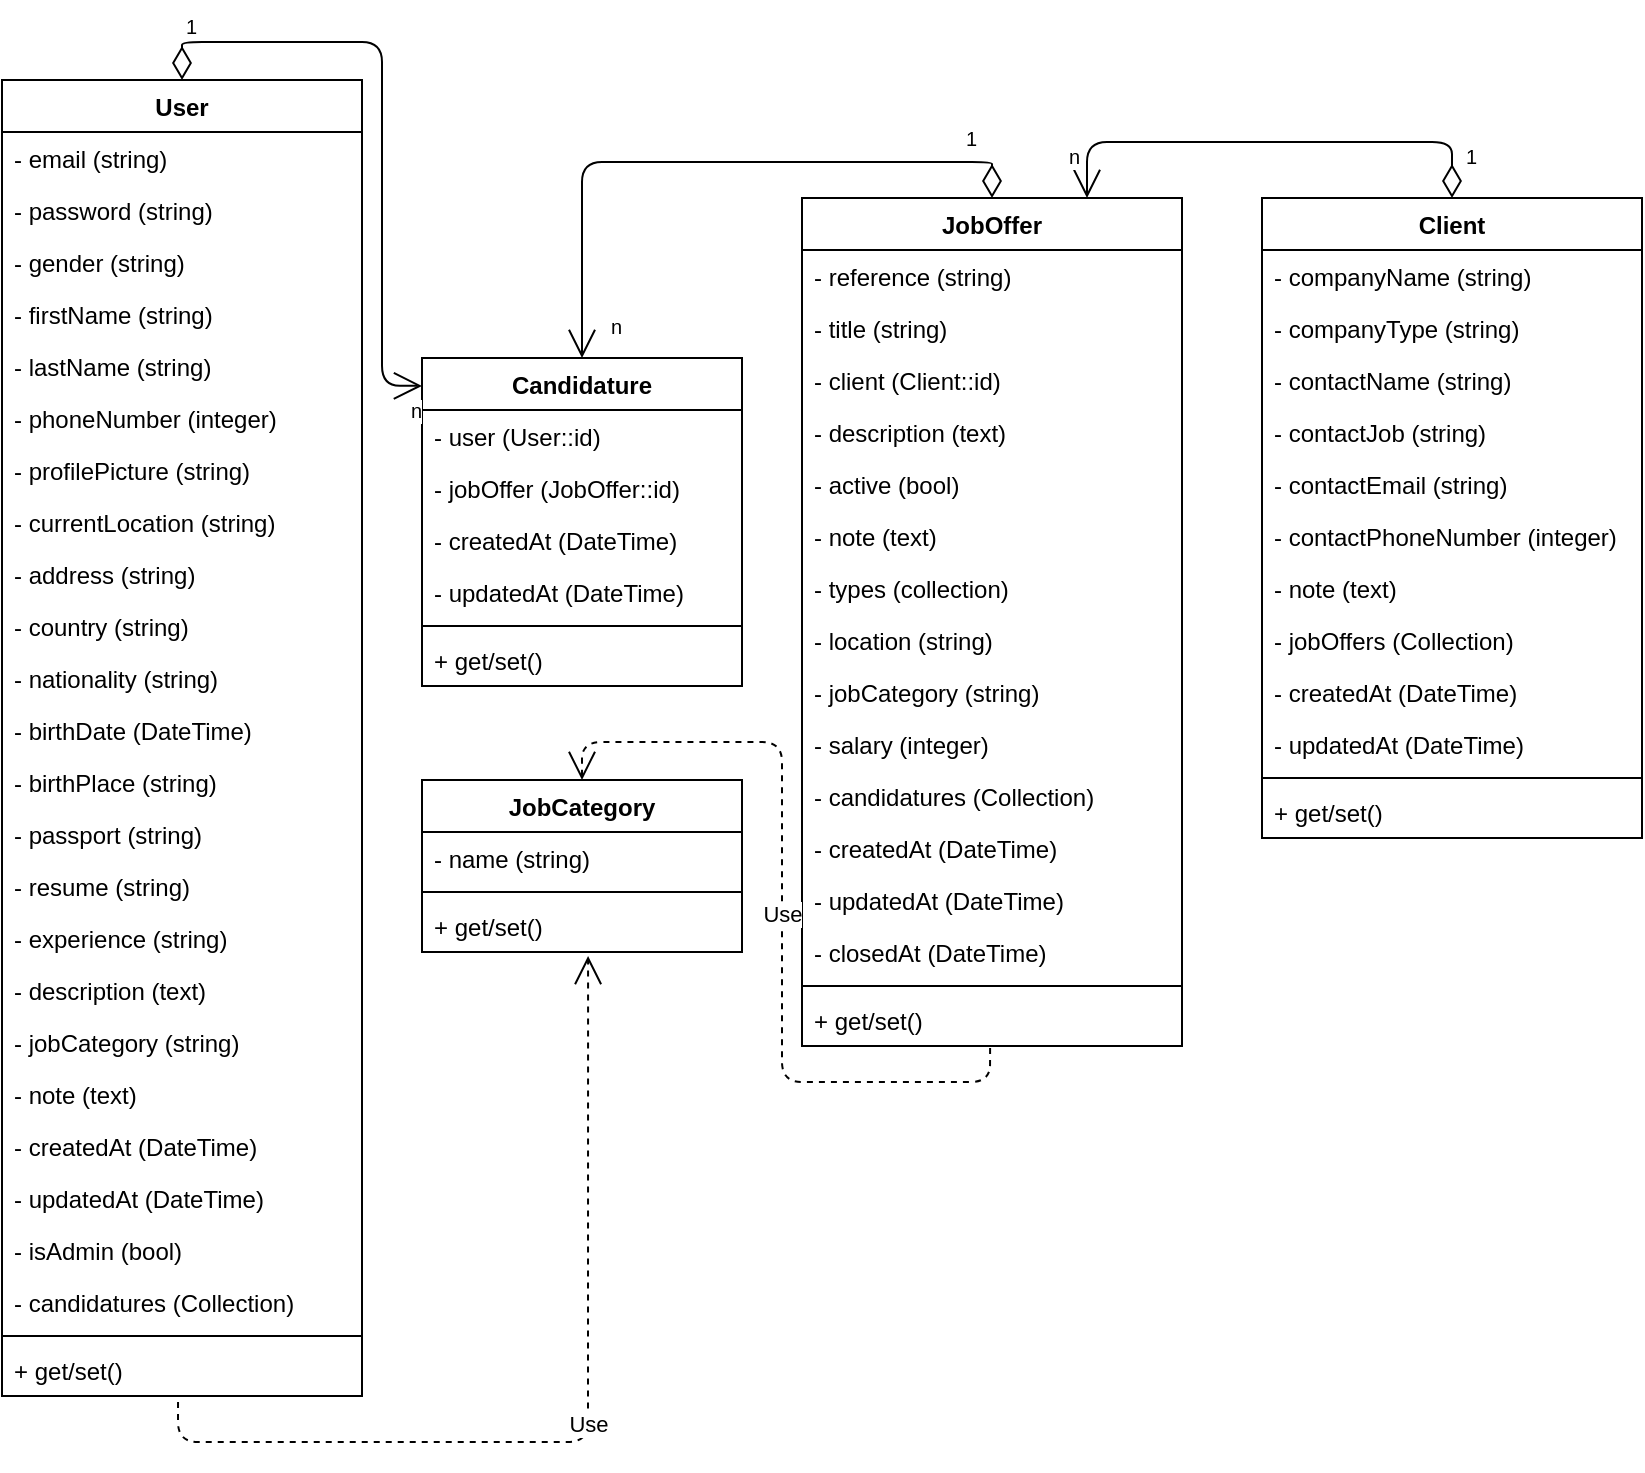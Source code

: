 <mxfile version="10.9.5" type="device"><diagram id="9dxcv7RfpclSwfVL8d2M" name="Page-1"><mxGraphModel dx="1022" dy="671" grid="1" gridSize="10" guides="1" tooltips="1" connect="1" arrows="1" fold="1" page="1" pageScale="1" pageWidth="827" pageHeight="1169" math="0" shadow="0"><root><mxCell id="0"/><mxCell id="1" parent="0"/><mxCell id="qLA8DFPiV6fUQt4znDYt-1" value="User" style="swimlane;fontStyle=1;align=center;verticalAlign=top;childLayout=stackLayout;horizontal=1;startSize=26;horizontalStack=0;resizeParent=1;resizeParentMax=0;resizeLast=0;collapsible=1;marginBottom=0;" parent="1" vertex="1"><mxGeometry y="39" width="180" height="658" as="geometry"/></mxCell><mxCell id="qLA8DFPiV6fUQt4znDYt-14" value="- email (string)&#10;" style="text;strokeColor=none;fillColor=none;align=left;verticalAlign=top;spacingLeft=4;spacingRight=4;overflow=hidden;rotatable=0;points=[[0,0.5],[1,0.5]];portConstraint=eastwest;" parent="qLA8DFPiV6fUQt4znDYt-1" vertex="1"><mxGeometry y="26" width="180" height="26" as="geometry"/></mxCell><mxCell id="qLA8DFPiV6fUQt4znDYt-15" value="- password (string)&#10;" style="text;strokeColor=none;fillColor=none;align=left;verticalAlign=top;spacingLeft=4;spacingRight=4;overflow=hidden;rotatable=0;points=[[0,0.5],[1,0.5]];portConstraint=eastwest;" parent="qLA8DFPiV6fUQt4znDYt-1" vertex="1"><mxGeometry y="52" width="180" height="26" as="geometry"/></mxCell><mxCell id="qLA8DFPiV6fUQt4znDYt-29" value="- gender (string)" style="text;strokeColor=none;fillColor=none;align=left;verticalAlign=top;spacingLeft=4;spacingRight=4;overflow=hidden;rotatable=0;points=[[0,0.5],[1,0.5]];portConstraint=eastwest;" parent="qLA8DFPiV6fUQt4znDYt-1" vertex="1"><mxGeometry y="78" width="180" height="26" as="geometry"/></mxCell><mxCell id="qLA8DFPiV6fUQt4znDYt-16" value="- firstName (string)&#10;" style="text;strokeColor=none;fillColor=none;align=left;verticalAlign=top;spacingLeft=4;spacingRight=4;overflow=hidden;rotatable=0;points=[[0,0.5],[1,0.5]];portConstraint=eastwest;" parent="qLA8DFPiV6fUQt4znDYt-1" vertex="1"><mxGeometry y="104" width="180" height="26" as="geometry"/></mxCell><mxCell id="qLA8DFPiV6fUQt4znDYt-17" value="- lastName (string)&#10;" style="text;strokeColor=none;fillColor=none;align=left;verticalAlign=top;spacingLeft=4;spacingRight=4;overflow=hidden;rotatable=0;points=[[0,0.5],[1,0.5]];portConstraint=eastwest;" parent="qLA8DFPiV6fUQt4znDYt-1" vertex="1"><mxGeometry y="130" width="180" height="26" as="geometry"/></mxCell><mxCell id="qLA8DFPiV6fUQt4znDYt-92" value="- phoneNumber (integer)&#10;" style="text;strokeColor=none;fillColor=none;align=left;verticalAlign=top;spacingLeft=4;spacingRight=4;overflow=hidden;rotatable=0;points=[[0,0.5],[1,0.5]];portConstraint=eastwest;" parent="qLA8DFPiV6fUQt4znDYt-1" vertex="1"><mxGeometry y="156" width="180" height="26" as="geometry"/></mxCell><mxCell id="qLA8DFPiV6fUQt4znDYt-31" value="- profilePicture (string)&#10;" style="text;strokeColor=none;fillColor=none;align=left;verticalAlign=top;spacingLeft=4;spacingRight=4;overflow=hidden;rotatable=0;points=[[0,0.5],[1,0.5]];portConstraint=eastwest;" parent="qLA8DFPiV6fUQt4znDYt-1" vertex="1"><mxGeometry y="182" width="180" height="26" as="geometry"/></mxCell><mxCell id="qLA8DFPiV6fUQt4znDYt-30" value="- currentLocation (string)&#10;" style="text;strokeColor=none;fillColor=none;align=left;verticalAlign=top;spacingLeft=4;spacingRight=4;overflow=hidden;rotatable=0;points=[[0,0.5],[1,0.5]];portConstraint=eastwest;" parent="qLA8DFPiV6fUQt4znDYt-1" vertex="1"><mxGeometry y="208" width="180" height="26" as="geometry"/></mxCell><mxCell id="qLA8DFPiV6fUQt4znDYt-19" value="- address (string)&#10;" style="text;strokeColor=none;fillColor=none;align=left;verticalAlign=top;spacingLeft=4;spacingRight=4;overflow=hidden;rotatable=0;points=[[0,0.5],[1,0.5]];portConstraint=eastwest;" parent="qLA8DFPiV6fUQt4znDYt-1" vertex="1"><mxGeometry y="234" width="180" height="26" as="geometry"/></mxCell><mxCell id="qLA8DFPiV6fUQt4znDYt-20" value="- country (string)&#10;" style="text;strokeColor=none;fillColor=none;align=left;verticalAlign=top;spacingLeft=4;spacingRight=4;overflow=hidden;rotatable=0;points=[[0,0.5],[1,0.5]];portConstraint=eastwest;" parent="qLA8DFPiV6fUQt4znDYt-1" vertex="1"><mxGeometry y="260" width="180" height="26" as="geometry"/></mxCell><mxCell id="qLA8DFPiV6fUQt4znDYt-21" value="- nationality (string)&#10;" style="text;strokeColor=none;fillColor=none;align=left;verticalAlign=top;spacingLeft=4;spacingRight=4;overflow=hidden;rotatable=0;points=[[0,0.5],[1,0.5]];portConstraint=eastwest;" parent="qLA8DFPiV6fUQt4znDYt-1" vertex="1"><mxGeometry y="286" width="180" height="26" as="geometry"/></mxCell><mxCell id="qLA8DFPiV6fUQt4znDYt-22" value="- birthDate (DateTime)&#10;" style="text;strokeColor=none;fillColor=none;align=left;verticalAlign=top;spacingLeft=4;spacingRight=4;overflow=hidden;rotatable=0;points=[[0,0.5],[1,0.5]];portConstraint=eastwest;" parent="qLA8DFPiV6fUQt4znDYt-1" vertex="1"><mxGeometry y="312" width="180" height="26" as="geometry"/></mxCell><mxCell id="qLA8DFPiV6fUQt4znDYt-23" value="- birthPlace (string)" style="text;strokeColor=none;fillColor=none;align=left;verticalAlign=top;spacingLeft=4;spacingRight=4;overflow=hidden;rotatable=0;points=[[0,0.5],[1,0.5]];portConstraint=eastwest;" parent="qLA8DFPiV6fUQt4znDYt-1" vertex="1"><mxGeometry y="338" width="180" height="26" as="geometry"/></mxCell><mxCell id="qLA8DFPiV6fUQt4znDYt-24" value="- passport (string)&#10;" style="text;strokeColor=none;fillColor=none;align=left;verticalAlign=top;spacingLeft=4;spacingRight=4;overflow=hidden;rotatable=0;points=[[0,0.5],[1,0.5]];portConstraint=eastwest;" parent="qLA8DFPiV6fUQt4znDYt-1" vertex="1"><mxGeometry y="364" width="180" height="26" as="geometry"/></mxCell><mxCell id="qLA8DFPiV6fUQt4znDYt-25" value="- resume (string)&#10;" style="text;strokeColor=none;fillColor=none;align=left;verticalAlign=top;spacingLeft=4;spacingRight=4;overflow=hidden;rotatable=0;points=[[0,0.5],[1,0.5]];portConstraint=eastwest;" parent="qLA8DFPiV6fUQt4znDYt-1" vertex="1"><mxGeometry y="390" width="180" height="26" as="geometry"/></mxCell><mxCell id="qLA8DFPiV6fUQt4znDYt-27" value="- experience (string)&#10;" style="text;strokeColor=none;fillColor=none;align=left;verticalAlign=top;spacingLeft=4;spacingRight=4;overflow=hidden;rotatable=0;points=[[0,0.5],[1,0.5]];portConstraint=eastwest;" parent="qLA8DFPiV6fUQt4znDYt-1" vertex="1"><mxGeometry y="416" width="180" height="26" as="geometry"/></mxCell><mxCell id="qLA8DFPiV6fUQt4znDYt-32" value="- description (text)&#10;" style="text;strokeColor=none;fillColor=none;align=left;verticalAlign=top;spacingLeft=4;spacingRight=4;overflow=hidden;rotatable=0;points=[[0,0.5],[1,0.5]];portConstraint=eastwest;" parent="qLA8DFPiV6fUQt4znDYt-1" vertex="1"><mxGeometry y="442" width="180" height="26" as="geometry"/></mxCell><mxCell id="xvcCdcjX0DhTTmwb3D-M-3" value="- jobCategory (string)" style="text;strokeColor=none;fillColor=none;align=left;verticalAlign=top;spacingLeft=4;spacingRight=4;overflow=hidden;rotatable=0;points=[[0,0.5],[1,0.5]];portConstraint=eastwest;" vertex="1" parent="qLA8DFPiV6fUQt4znDYt-1"><mxGeometry y="468" width="180" height="26" as="geometry"/></mxCell><mxCell id="_L1sYvUOSLnPi9VuA3kJ-28" value="- note (text)&#10;" style="text;strokeColor=none;fillColor=none;align=left;verticalAlign=top;spacingLeft=4;spacingRight=4;overflow=hidden;rotatable=0;points=[[0,0.5],[1,0.5]];portConstraint=eastwest;" parent="qLA8DFPiV6fUQt4znDYt-1" vertex="1"><mxGeometry y="494" width="180" height="26" as="geometry"/></mxCell><mxCell id="qLA8DFPiV6fUQt4znDYt-39" value="- createdAt (DateTime)&#10;" style="text;strokeColor=none;fillColor=none;align=left;verticalAlign=top;spacingLeft=4;spacingRight=4;overflow=hidden;rotatable=0;points=[[0,0.5],[1,0.5]];portConstraint=eastwest;" parent="qLA8DFPiV6fUQt4znDYt-1" vertex="1"><mxGeometry y="520" width="180" height="26" as="geometry"/></mxCell><mxCell id="qLA8DFPiV6fUQt4znDYt-40" value="- updatedAt (DateTime)&#10;" style="text;strokeColor=none;fillColor=none;align=left;verticalAlign=top;spacingLeft=4;spacingRight=4;overflow=hidden;rotatable=0;points=[[0,0.5],[1,0.5]];portConstraint=eastwest;" parent="qLA8DFPiV6fUQt4znDYt-1" vertex="1"><mxGeometry y="546" width="180" height="26" as="geometry"/></mxCell><mxCell id="qLA8DFPiV6fUQt4znDYt-28" value="- isAdmin (bool)&#10;" style="text;strokeColor=none;fillColor=none;align=left;verticalAlign=top;spacingLeft=4;spacingRight=4;overflow=hidden;rotatable=0;points=[[0,0.5],[1,0.5]];portConstraint=eastwest;" parent="qLA8DFPiV6fUQt4znDYt-1" vertex="1"><mxGeometry y="572" width="180" height="26" as="geometry"/></mxCell><mxCell id="xvcCdcjX0DhTTmwb3D-M-2" value="- candidatures (Collection)" style="text;strokeColor=none;fillColor=none;align=left;verticalAlign=top;spacingLeft=4;spacingRight=4;overflow=hidden;rotatable=0;points=[[0,0.5],[1,0.5]];portConstraint=eastwest;" vertex="1" parent="qLA8DFPiV6fUQt4znDYt-1"><mxGeometry y="598" width="180" height="26" as="geometry"/></mxCell><mxCell id="qLA8DFPiV6fUQt4znDYt-3" value="" style="line;strokeWidth=1;fillColor=none;align=left;verticalAlign=middle;spacingTop=-1;spacingLeft=3;spacingRight=3;rotatable=0;labelPosition=right;points=[];portConstraint=eastwest;" parent="qLA8DFPiV6fUQt4znDYt-1" vertex="1"><mxGeometry y="624" width="180" height="8" as="geometry"/></mxCell><mxCell id="qLA8DFPiV6fUQt4znDYt-4" value="+ get/set()" style="text;strokeColor=none;fillColor=none;align=left;verticalAlign=top;spacingLeft=4;spacingRight=4;overflow=hidden;rotatable=0;points=[[0,0.5],[1,0.5]];portConstraint=eastwest;" parent="qLA8DFPiV6fUQt4znDYt-1" vertex="1"><mxGeometry y="632" width="180" height="26" as="geometry"/></mxCell><mxCell id="qLA8DFPiV6fUQt4znDYt-5" value="Client" style="swimlane;fontStyle=1;align=center;verticalAlign=top;childLayout=stackLayout;horizontal=1;startSize=26;horizontalStack=0;resizeParent=1;resizeParentMax=0;resizeLast=0;collapsible=1;marginBottom=0;" parent="1" vertex="1"><mxGeometry x="630" y="98" width="190" height="320" as="geometry"/></mxCell><mxCell id="qLA8DFPiV6fUQt4znDYt-6" value="- companyName (string)" style="text;strokeColor=none;fillColor=none;align=left;verticalAlign=top;spacingLeft=4;spacingRight=4;overflow=hidden;rotatable=0;points=[[0,0.5],[1,0.5]];portConstraint=eastwest;" parent="qLA8DFPiV6fUQt4znDYt-5" vertex="1"><mxGeometry y="26" width="190" height="26" as="geometry"/></mxCell><mxCell id="_L1sYvUOSLnPi9VuA3kJ-26" value="- companyType (string)" style="text;strokeColor=none;fillColor=none;align=left;verticalAlign=top;spacingLeft=4;spacingRight=4;overflow=hidden;rotatable=0;points=[[0,0.5],[1,0.5]];portConstraint=eastwest;" parent="qLA8DFPiV6fUQt4znDYt-5" vertex="1"><mxGeometry y="52" width="190" height="26" as="geometry"/></mxCell><mxCell id="qLA8DFPiV6fUQt4znDYt-34" value="- contactName (string)" style="text;strokeColor=none;fillColor=none;align=left;verticalAlign=top;spacingLeft=4;spacingRight=4;overflow=hidden;rotatable=0;points=[[0,0.5],[1,0.5]];portConstraint=eastwest;" parent="qLA8DFPiV6fUQt4znDYt-5" vertex="1"><mxGeometry y="78" width="190" height="26" as="geometry"/></mxCell><mxCell id="_L1sYvUOSLnPi9VuA3kJ-27" value="- contactJob (string)&#10;" style="text;strokeColor=none;fillColor=none;align=left;verticalAlign=top;spacingLeft=4;spacingRight=4;overflow=hidden;rotatable=0;points=[[0,0.5],[1,0.5]];portConstraint=eastwest;" parent="qLA8DFPiV6fUQt4znDYt-5" vertex="1"><mxGeometry y="104" width="190" height="26" as="geometry"/></mxCell><mxCell id="qLA8DFPiV6fUQt4znDYt-35" value="- contactEmail (string)" style="text;strokeColor=none;fillColor=none;align=left;verticalAlign=top;spacingLeft=4;spacingRight=4;overflow=hidden;rotatable=0;points=[[0,0.5],[1,0.5]];portConstraint=eastwest;" parent="qLA8DFPiV6fUQt4znDYt-5" vertex="1"><mxGeometry y="130" width="190" height="26" as="geometry"/></mxCell><mxCell id="qLA8DFPiV6fUQt4znDYt-36" value="- contactPhoneNumber (integer)" style="text;strokeColor=none;fillColor=none;align=left;verticalAlign=top;spacingLeft=4;spacingRight=4;overflow=hidden;rotatable=0;points=[[0,0.5],[1,0.5]];portConstraint=eastwest;" parent="qLA8DFPiV6fUQt4znDYt-5" vertex="1"><mxGeometry y="156" width="190" height="26" as="geometry"/></mxCell><mxCell id="_L1sYvUOSLnPi9VuA3kJ-29" value="- note (text)" style="text;strokeColor=none;fillColor=none;align=left;verticalAlign=top;spacingLeft=4;spacingRight=4;overflow=hidden;rotatable=0;points=[[0,0.5],[1,0.5]];portConstraint=eastwest;" parent="qLA8DFPiV6fUQt4znDYt-5" vertex="1"><mxGeometry y="182" width="190" height="26" as="geometry"/></mxCell><mxCell id="xvcCdcjX0DhTTmwb3D-M-17" value="- jobOffers (Collection)" style="text;strokeColor=none;fillColor=none;align=left;verticalAlign=top;spacingLeft=4;spacingRight=4;overflow=hidden;rotatable=0;points=[[0,0.5],[1,0.5]];portConstraint=eastwest;" vertex="1" parent="qLA8DFPiV6fUQt4znDYt-5"><mxGeometry y="208" width="190" height="26" as="geometry"/></mxCell><mxCell id="qLA8DFPiV6fUQt4znDYt-37" value="- createdAt (DateTime)" style="text;strokeColor=none;fillColor=none;align=left;verticalAlign=top;spacingLeft=4;spacingRight=4;overflow=hidden;rotatable=0;points=[[0,0.5],[1,0.5]];portConstraint=eastwest;" parent="qLA8DFPiV6fUQt4znDYt-5" vertex="1"><mxGeometry y="234" width="190" height="26" as="geometry"/></mxCell><mxCell id="qLA8DFPiV6fUQt4znDYt-38" value="- updatedAt (DateTime)" style="text;strokeColor=none;fillColor=none;align=left;verticalAlign=top;spacingLeft=4;spacingRight=4;overflow=hidden;rotatable=0;points=[[0,0.5],[1,0.5]];portConstraint=eastwest;" parent="qLA8DFPiV6fUQt4znDYt-5" vertex="1"><mxGeometry y="260" width="190" height="26" as="geometry"/></mxCell><mxCell id="qLA8DFPiV6fUQt4znDYt-7" value="" style="line;strokeWidth=1;fillColor=none;align=left;verticalAlign=middle;spacingTop=-1;spacingLeft=3;spacingRight=3;rotatable=0;labelPosition=right;points=[];portConstraint=eastwest;" parent="qLA8DFPiV6fUQt4znDYt-5" vertex="1"><mxGeometry y="286" width="190" height="8" as="geometry"/></mxCell><mxCell id="qLA8DFPiV6fUQt4znDYt-8" value="+ get/set()" style="text;strokeColor=none;fillColor=none;align=left;verticalAlign=top;spacingLeft=4;spacingRight=4;overflow=hidden;rotatable=0;points=[[0,0.5],[1,0.5]];portConstraint=eastwest;" parent="qLA8DFPiV6fUQt4znDYt-5" vertex="1"><mxGeometry y="294" width="190" height="26" as="geometry"/></mxCell><mxCell id="qLA8DFPiV6fUQt4znDYt-10" value="JobOffer" style="swimlane;fontStyle=1;align=center;verticalAlign=top;childLayout=stackLayout;horizontal=1;startSize=26;horizontalStack=0;resizeParent=1;resizeParentMax=0;resizeLast=0;collapsible=1;marginBottom=0;" parent="1" vertex="1"><mxGeometry x="400" y="98" width="190" height="424" as="geometry"/></mxCell><mxCell id="_L1sYvUOSLnPi9VuA3kJ-30" value="- reference (string)" style="text;strokeColor=none;fillColor=none;align=left;verticalAlign=top;spacingLeft=4;spacingRight=4;overflow=hidden;rotatable=0;points=[[0,0.5],[1,0.5]];portConstraint=eastwest;" parent="qLA8DFPiV6fUQt4znDYt-10" vertex="1"><mxGeometry y="26" width="190" height="26" as="geometry"/></mxCell><mxCell id="qLA8DFPiV6fUQt4znDYt-93" value="- title (string)" style="text;strokeColor=none;fillColor=none;align=left;verticalAlign=top;spacingLeft=4;spacingRight=4;overflow=hidden;rotatable=0;points=[[0,0.5],[1,0.5]];portConstraint=eastwest;" parent="qLA8DFPiV6fUQt4znDYt-10" vertex="1"><mxGeometry y="52" width="190" height="26" as="geometry"/></mxCell><mxCell id="qLA8DFPiV6fUQt4znDYt-11" value="- client (Client::id)" style="text;strokeColor=none;fillColor=none;align=left;verticalAlign=top;spacingLeft=4;spacingRight=4;overflow=hidden;rotatable=0;points=[[0,0.5],[1,0.5]];portConstraint=eastwest;" parent="qLA8DFPiV6fUQt4znDYt-10" vertex="1"><mxGeometry y="78" width="190" height="26" as="geometry"/></mxCell><mxCell id="_L1sYvUOSLnPi9VuA3kJ-31" value="- description (text)&#10;" style="text;strokeColor=none;fillColor=none;align=left;verticalAlign=top;spacingLeft=4;spacingRight=4;overflow=hidden;rotatable=0;points=[[0,0.5],[1,0.5]];portConstraint=eastwest;" parent="qLA8DFPiV6fUQt4znDYt-10" vertex="1"><mxGeometry y="104" width="190" height="26" as="geometry"/></mxCell><mxCell id="qLA8DFPiV6fUQt4znDYt-46" value="- active (bool)" style="text;strokeColor=none;fillColor=none;align=left;verticalAlign=top;spacingLeft=4;spacingRight=4;overflow=hidden;rotatable=0;points=[[0,0.5],[1,0.5]];portConstraint=eastwest;" parent="qLA8DFPiV6fUQt4znDYt-10" vertex="1"><mxGeometry y="130" width="190" height="26" as="geometry"/></mxCell><mxCell id="_L1sYvUOSLnPi9VuA3kJ-32" value="- note (text)" style="text;strokeColor=none;fillColor=none;align=left;verticalAlign=top;spacingLeft=4;spacingRight=4;overflow=hidden;rotatable=0;points=[[0,0.5],[1,0.5]];portConstraint=eastwest;" parent="qLA8DFPiV6fUQt4znDYt-10" vertex="1"><mxGeometry y="156" width="190" height="26" as="geometry"/></mxCell><mxCell id="_L1sYvUOSLnPi9VuA3kJ-33" value="- types (collection)" style="text;strokeColor=none;fillColor=none;align=left;verticalAlign=top;spacingLeft=4;spacingRight=4;overflow=hidden;rotatable=0;points=[[0,0.5],[1,0.5]];portConstraint=eastwest;" parent="qLA8DFPiV6fUQt4znDYt-10" vertex="1"><mxGeometry y="182" width="190" height="26" as="geometry"/></mxCell><mxCell id="_L1sYvUOSLnPi9VuA3kJ-34" value="- location (string)" style="text;strokeColor=none;fillColor=none;align=left;verticalAlign=top;spacingLeft=4;spacingRight=4;overflow=hidden;rotatable=0;points=[[0,0.5],[1,0.5]];portConstraint=eastwest;" parent="qLA8DFPiV6fUQt4znDYt-10" vertex="1"><mxGeometry y="208" width="190" height="26" as="geometry"/></mxCell><mxCell id="xvcCdcjX0DhTTmwb3D-M-7" value="- jobCategory (string)" style="text;strokeColor=none;fillColor=none;align=left;verticalAlign=top;spacingLeft=4;spacingRight=4;overflow=hidden;rotatable=0;points=[[0,0.5],[1,0.5]];portConstraint=eastwest;" vertex="1" parent="qLA8DFPiV6fUQt4znDYt-10"><mxGeometry y="234" width="190" height="26" as="geometry"/></mxCell><mxCell id="_L1sYvUOSLnPi9VuA3kJ-36" value="- salary (integer)" style="text;strokeColor=none;fillColor=none;align=left;verticalAlign=top;spacingLeft=4;spacingRight=4;overflow=hidden;rotatable=0;points=[[0,0.5],[1,0.5]];portConstraint=eastwest;" parent="qLA8DFPiV6fUQt4znDYt-10" vertex="1"><mxGeometry y="260" width="190" height="26" as="geometry"/></mxCell><mxCell id="xvcCdcjX0DhTTmwb3D-M-8" value="- candidatures (Collection)" style="text;strokeColor=none;fillColor=none;align=left;verticalAlign=top;spacingLeft=4;spacingRight=4;overflow=hidden;rotatable=0;points=[[0,0.5],[1,0.5]];portConstraint=eastwest;" vertex="1" parent="qLA8DFPiV6fUQt4znDYt-10"><mxGeometry y="286" width="190" height="26" as="geometry"/></mxCell><mxCell id="qLA8DFPiV6fUQt4znDYt-47" value="- createdAt (DateTime)" style="text;strokeColor=none;fillColor=none;align=left;verticalAlign=top;spacingLeft=4;spacingRight=4;overflow=hidden;rotatable=0;points=[[0,0.5],[1,0.5]];portConstraint=eastwest;" parent="qLA8DFPiV6fUQt4znDYt-10" vertex="1"><mxGeometry y="312" width="190" height="26" as="geometry"/></mxCell><mxCell id="qLA8DFPiV6fUQt4znDYt-48" value="- updatedAt (DateTime)" style="text;strokeColor=none;fillColor=none;align=left;verticalAlign=top;spacingLeft=4;spacingRight=4;overflow=hidden;rotatable=0;points=[[0,0.5],[1,0.5]];portConstraint=eastwest;" parent="qLA8DFPiV6fUQt4znDYt-10" vertex="1"><mxGeometry y="338" width="190" height="26" as="geometry"/></mxCell><mxCell id="qLA8DFPiV6fUQt4znDYt-49" value="- closedAt (DateTime)" style="text;strokeColor=none;fillColor=none;align=left;verticalAlign=top;spacingLeft=4;spacingRight=4;overflow=hidden;rotatable=0;points=[[0,0.5],[1,0.5]];portConstraint=eastwest;" parent="qLA8DFPiV6fUQt4znDYt-10" vertex="1"><mxGeometry y="364" width="190" height="26" as="geometry"/></mxCell><mxCell id="qLA8DFPiV6fUQt4znDYt-12" value="" style="line;strokeWidth=1;fillColor=none;align=left;verticalAlign=middle;spacingTop=-1;spacingLeft=3;spacingRight=3;rotatable=0;labelPosition=right;points=[];portConstraint=eastwest;" parent="qLA8DFPiV6fUQt4znDYt-10" vertex="1"><mxGeometry y="390" width="190" height="8" as="geometry"/></mxCell><mxCell id="qLA8DFPiV6fUQt4znDYt-13" value="+ get/set()" style="text;strokeColor=none;fillColor=none;align=left;verticalAlign=top;spacingLeft=4;spacingRight=4;overflow=hidden;rotatable=0;points=[[0,0.5],[1,0.5]];portConstraint=eastwest;" parent="qLA8DFPiV6fUQt4znDYt-10" vertex="1"><mxGeometry y="398" width="190" height="26" as="geometry"/></mxCell><mxCell id="qLA8DFPiV6fUQt4znDYt-50" value="Candidature" style="swimlane;fontStyle=1;align=center;verticalAlign=top;childLayout=stackLayout;horizontal=1;startSize=26;horizontalStack=0;resizeParent=1;resizeParentMax=0;resizeLast=0;collapsible=1;marginBottom=0;" parent="1" vertex="1"><mxGeometry x="210" y="178" width="160" height="164" as="geometry"/></mxCell><mxCell id="qLA8DFPiV6fUQt4znDYt-51" value="- user (User::id)&#10;" style="text;strokeColor=none;fillColor=none;align=left;verticalAlign=top;spacingLeft=4;spacingRight=4;overflow=hidden;rotatable=0;points=[[0,0.5],[1,0.5]];portConstraint=eastwest;" parent="qLA8DFPiV6fUQt4znDYt-50" vertex="1"><mxGeometry y="26" width="160" height="26" as="geometry"/></mxCell><mxCell id="qLA8DFPiV6fUQt4znDYt-54" value="- jobOffer (JobOffer::id)" style="text;strokeColor=none;fillColor=none;align=left;verticalAlign=top;spacingLeft=4;spacingRight=4;overflow=hidden;rotatable=0;points=[[0,0.5],[1,0.5]];portConstraint=eastwest;" parent="qLA8DFPiV6fUQt4znDYt-50" vertex="1"><mxGeometry y="52" width="160" height="26" as="geometry"/></mxCell><mxCell id="qLA8DFPiV6fUQt4znDYt-55" value="- createdAt (DateTime)" style="text;strokeColor=none;fillColor=none;align=left;verticalAlign=top;spacingLeft=4;spacingRight=4;overflow=hidden;rotatable=0;points=[[0,0.5],[1,0.5]];portConstraint=eastwest;" parent="qLA8DFPiV6fUQt4znDYt-50" vertex="1"><mxGeometry y="78" width="160" height="26" as="geometry"/></mxCell><mxCell id="qLA8DFPiV6fUQt4znDYt-56" value="- updatedAt (DateTime)" style="text;strokeColor=none;fillColor=none;align=left;verticalAlign=top;spacingLeft=4;spacingRight=4;overflow=hidden;rotatable=0;points=[[0,0.5],[1,0.5]];portConstraint=eastwest;" parent="qLA8DFPiV6fUQt4znDYt-50" vertex="1"><mxGeometry y="104" width="160" height="26" as="geometry"/></mxCell><mxCell id="qLA8DFPiV6fUQt4znDYt-52" value="" style="line;strokeWidth=1;fillColor=none;align=left;verticalAlign=middle;spacingTop=-1;spacingLeft=3;spacingRight=3;rotatable=0;labelPosition=right;points=[];portConstraint=eastwest;" parent="qLA8DFPiV6fUQt4znDYt-50" vertex="1"><mxGeometry y="130" width="160" height="8" as="geometry"/></mxCell><mxCell id="qLA8DFPiV6fUQt4znDYt-53" value="+ get/set()" style="text;strokeColor=none;fillColor=none;align=left;verticalAlign=top;spacingLeft=4;spacingRight=4;overflow=hidden;rotatable=0;points=[[0,0.5],[1,0.5]];portConstraint=eastwest;" parent="qLA8DFPiV6fUQt4znDYt-50" vertex="1"><mxGeometry y="138" width="160" height="26" as="geometry"/></mxCell><mxCell id="_L1sYvUOSLnPi9VuA3kJ-42" value="JobCategory" style="swimlane;fontStyle=1;align=center;verticalAlign=top;childLayout=stackLayout;horizontal=1;startSize=26;horizontalStack=0;resizeParent=1;resizeParentMax=0;resizeLast=0;collapsible=1;marginBottom=0;" parent="1" vertex="1"><mxGeometry x="210" y="389" width="160" height="86" as="geometry"/></mxCell><mxCell id="_L1sYvUOSLnPi9VuA3kJ-43" value="- name (string)" style="text;strokeColor=none;fillColor=none;align=left;verticalAlign=top;spacingLeft=4;spacingRight=4;overflow=hidden;rotatable=0;points=[[0,0.5],[1,0.5]];portConstraint=eastwest;" parent="_L1sYvUOSLnPi9VuA3kJ-42" vertex="1"><mxGeometry y="26" width="160" height="26" as="geometry"/></mxCell><mxCell id="_L1sYvUOSLnPi9VuA3kJ-44" value="" style="line;strokeWidth=1;fillColor=none;align=left;verticalAlign=middle;spacingTop=-1;spacingLeft=3;spacingRight=3;rotatable=0;labelPosition=right;points=[];portConstraint=eastwest;" parent="_L1sYvUOSLnPi9VuA3kJ-42" vertex="1"><mxGeometry y="52" width="160" height="8" as="geometry"/></mxCell><mxCell id="_L1sYvUOSLnPi9VuA3kJ-45" value="+ get/set()" style="text;strokeColor=none;fillColor=none;align=left;verticalAlign=top;spacingLeft=4;spacingRight=4;overflow=hidden;rotatable=0;points=[[0,0.5],[1,0.5]];portConstraint=eastwest;" parent="_L1sYvUOSLnPi9VuA3kJ-42" vertex="1"><mxGeometry y="60" width="160" height="26" as="geometry"/></mxCell><mxCell id="xvcCdcjX0DhTTmwb3D-M-9" value="" style="endArrow=open;html=1;endSize=12;startArrow=diamondThin;startSize=14;startFill=0;edgeStyle=orthogonalEdgeStyle;exitX=0.5;exitY=0;exitDx=0;exitDy=0;entryX=0;entryY=0.085;entryDx=0;entryDy=0;entryPerimeter=0;" edge="1" parent="1" source="qLA8DFPiV6fUQt4znDYt-1" target="qLA8DFPiV6fUQt4znDYt-50"><mxGeometry x="-0.042" y="30" relative="1" as="geometry"><mxPoint x="210" y="110" as="sourcePoint"/><mxPoint x="170" y="720" as="targetPoint"/><Array as="points"><mxPoint x="90" y="20"/><mxPoint x="190" y="20"/><mxPoint x="190" y="192"/></Array><mxPoint as="offset"/></mxGeometry></mxCell><mxCell id="xvcCdcjX0DhTTmwb3D-M-10" value="1" style="resizable=0;html=1;align=left;verticalAlign=top;labelBackgroundColor=#ffffff;fontSize=10;" connectable="0" vertex="1" parent="xvcCdcjX0DhTTmwb3D-M-9"><mxGeometry x="-1" relative="1" as="geometry"><mxPoint y="-39" as="offset"/></mxGeometry></mxCell><mxCell id="xvcCdcjX0DhTTmwb3D-M-11" value="n" style="resizable=0;html=1;align=right;verticalAlign=top;labelBackgroundColor=#ffffff;fontSize=10;" connectable="0" vertex="1" parent="xvcCdcjX0DhTTmwb3D-M-9"><mxGeometry x="1" relative="1" as="geometry"/></mxCell><mxCell id="xvcCdcjX0DhTTmwb3D-M-12" value="" style="endArrow=open;html=1;endSize=12;startArrow=diamondThin;startSize=14;startFill=0;edgeStyle=orthogonalEdgeStyle;exitX=0.5;exitY=0;exitDx=0;exitDy=0;entryX=0.5;entryY=0;entryDx=0;entryDy=0;" edge="1" parent="1" source="qLA8DFPiV6fUQt4znDYt-10" target="qLA8DFPiV6fUQt4znDYt-50"><mxGeometry relative="1" as="geometry"><mxPoint x="10" y="720" as="sourcePoint"/><mxPoint x="170" y="720" as="targetPoint"/><Array as="points"><mxPoint x="495" y="80"/><mxPoint x="290" y="80"/></Array></mxGeometry></mxCell><mxCell id="xvcCdcjX0DhTTmwb3D-M-13" value="1" style="resizable=0;html=1;align=left;verticalAlign=top;labelBackgroundColor=#ffffff;fontSize=10;" connectable="0" vertex="1" parent="xvcCdcjX0DhTTmwb3D-M-12"><mxGeometry x="-1" relative="1" as="geometry"><mxPoint x="-15" y="-42" as="offset"/></mxGeometry></mxCell><mxCell id="xvcCdcjX0DhTTmwb3D-M-14" value="n" style="resizable=0;html=1;align=right;verticalAlign=top;labelBackgroundColor=#ffffff;fontSize=10;" connectable="0" vertex="1" parent="xvcCdcjX0DhTTmwb3D-M-12"><mxGeometry x="1" relative="1" as="geometry"><mxPoint x="20" y="-28" as="offset"/></mxGeometry></mxCell><mxCell id="xvcCdcjX0DhTTmwb3D-M-21" value="" style="endArrow=open;html=1;endSize=12;startArrow=diamondThin;startSize=14;startFill=0;edgeStyle=orthogonalEdgeStyle;exitX=0.5;exitY=0;exitDx=0;exitDy=0;entryX=0.75;entryY=0;entryDx=0;entryDy=0;" edge="1" parent="1" source="qLA8DFPiV6fUQt4znDYt-5" target="qLA8DFPiV6fUQt4znDYt-10"><mxGeometry relative="1" as="geometry"><mxPoint x="10" y="720" as="sourcePoint"/><mxPoint x="170" y="720" as="targetPoint"/><Array as="points"><mxPoint x="725" y="70"/><mxPoint x="543" y="70"/></Array></mxGeometry></mxCell><mxCell id="xvcCdcjX0DhTTmwb3D-M-22" value="1" style="resizable=0;html=1;align=left;verticalAlign=top;labelBackgroundColor=#ffffff;fontSize=10;" connectable="0" vertex="1" parent="xvcCdcjX0DhTTmwb3D-M-21"><mxGeometry x="-1" relative="1" as="geometry"><mxPoint x="5" y="-33" as="offset"/></mxGeometry></mxCell><mxCell id="xvcCdcjX0DhTTmwb3D-M-23" value="n" style="resizable=0;html=1;align=right;verticalAlign=top;labelBackgroundColor=#ffffff;fontSize=10;" connectable="0" vertex="1" parent="xvcCdcjX0DhTTmwb3D-M-21"><mxGeometry x="1" relative="1" as="geometry"><mxPoint x="-3" y="-33" as="offset"/></mxGeometry></mxCell><mxCell id="xvcCdcjX0DhTTmwb3D-M-24" value="Use" style="endArrow=open;endSize=12;dashed=1;html=1;exitX=0.489;exitY=1.115;exitDx=0;exitDy=0;exitPerimeter=0;entryX=0.519;entryY=1.077;entryDx=0;entryDy=0;entryPerimeter=0;" edge="1" parent="1" source="qLA8DFPiV6fUQt4znDYt-4" target="_L1sYvUOSLnPi9VuA3kJ-45"><mxGeometry width="160" relative="1" as="geometry"><mxPoint x="10" y="720" as="sourcePoint"/><mxPoint x="170" y="720" as="targetPoint"/><Array as="points"><mxPoint x="88" y="720"/><mxPoint x="293" y="720"/></Array></mxGeometry></mxCell><mxCell id="xvcCdcjX0DhTTmwb3D-M-25" value="Use" style="endArrow=open;endSize=12;dashed=1;html=1;exitX=0.495;exitY=1.038;exitDx=0;exitDy=0;exitPerimeter=0;entryX=0.5;entryY=0;entryDx=0;entryDy=0;" edge="1" parent="1" source="qLA8DFPiV6fUQt4znDYt-13" target="_L1sYvUOSLnPi9VuA3kJ-42"><mxGeometry width="160" relative="1" as="geometry"><mxPoint x="10" y="760" as="sourcePoint"/><mxPoint x="170" y="760" as="targetPoint"/><Array as="points"><mxPoint x="494" y="540"/><mxPoint x="390" y="540"/><mxPoint x="390" y="370"/><mxPoint x="290" y="370"/></Array></mxGeometry></mxCell></root></mxGraphModel></diagram></mxfile>